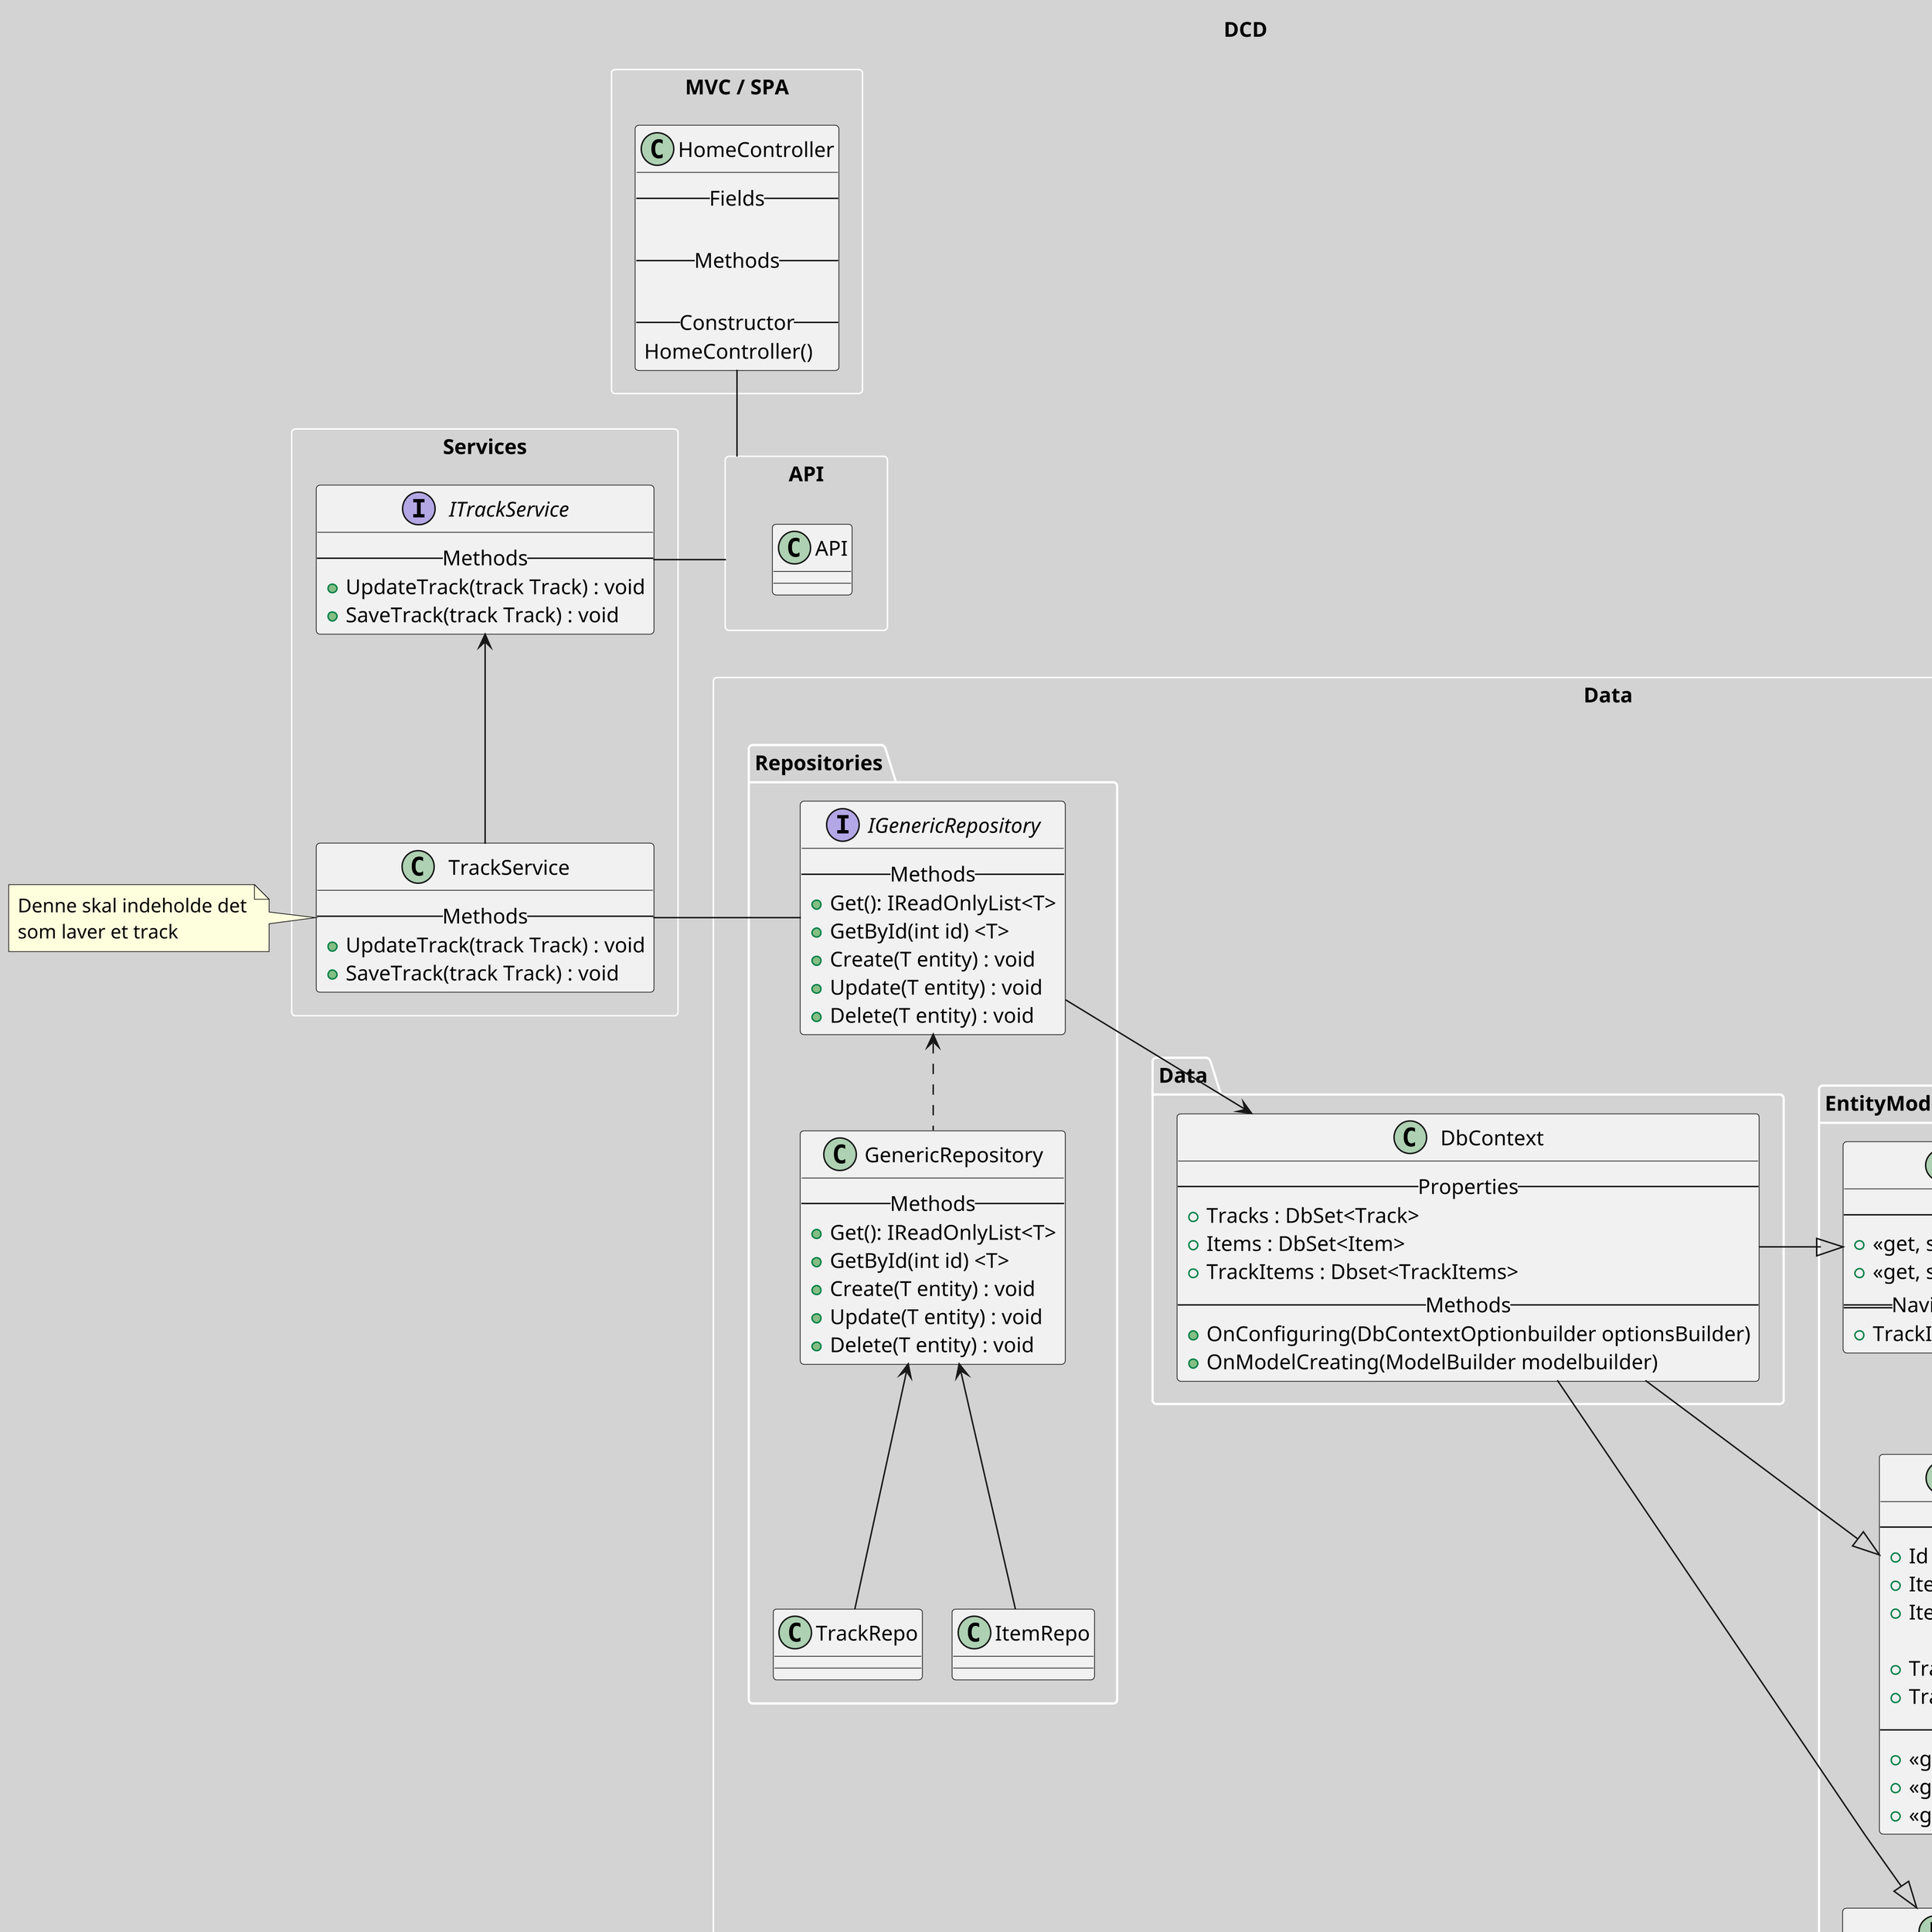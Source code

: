 @startuml DCDv2
title DCD
skinparam nodesep 20
skinparam ranksep 50
skinparam linetype polyline
skinparam dpi 300
skinparam ComponentBorderThickness 0
skinparam BackgroundColor lightgrey
skinparam ComponentBackgroundColor white
skinparam ComponentBorderColor white
skinparam PackageBorderColor white
rectangle "MVC / SPA" as front{
    class HomeController{
        -- Fields --

        -- Methods --
        
        --Constructor--
        HomeController()
    }
}
rectangle API{
    class API{}
}

rectangle Services{
    interface ITrackService{
        -- Methods --
        + UpdateTrack(track Track) : void
        + SaveTrack(track Track) : void
    }

    class TrackService{
        -- Methods --
        + UpdateTrack(track Track) : void
        + SaveTrack(track Track) : void
    }
}
rectangle "Data" as models{
    package EntityModels{
        abstract class BaseEntity{
            -- Properties --
            + {abstract}<<abstract>> Id : int
            + {abstract}<<abstract>> Name : string
        }
        entity Track<Bane>{
            -- Properties --
            + <<get, set>> Height : float
            + <<get, set>> Width : float
            ==Navigation Properties==
            + TrackItems : TrackItem[0..*]
        }
        entity TrackItem{
            -- Fields --
            + Id : int
            + Item? : Item
            + ItemId : int

            + Track? :  track
            + TrackId : int
            -- Payload --
            + <<get, set>> X : float
            + <<get, set>> Y : float
            + <<get, set>> Order : int
        }
        entity Item<Bane Element>{
            -- Properties --
            + <<get, set>> Category : Category
            + <<get, set>> Description : string
            + <<get, set>> Image : string
            + <<get, set>> Placement : Placement
            + <<get, set>> Difficulty : string
            ==Navigation Properties==
            + TrackItems : TrackItems[0..*]
        }
    }
    package Data{
        class "DbContext"{
            --Properties--
            + Tracks : DbSet<Track>
            + Items : DbSet<Item>
            + TrackItems : Dbset<TrackItems>
            --Methods--
            + OnConfiguring(DbContextOptionbuilder optionsBuilder)
            + OnModelCreating(ModelBuilder modelbuilder)
        }
    }
    package Repositories{
        class "GenericRepository"{
            --Methods--
            + Get(): IReadOnlyList<T>
            + GetById(int id) <T>
            + Create(T entity) : void
            + Update(T entity) : void
            + Delete(T entity) : void
        }

        interface "IGenericRepository"{
            --Methods--
            + Get(): IReadOnlyList<T>
            + GetById(int id) <T>
            + Create(T entity) : void
            + Update(T entity) : void
            + Delete(T entity) : void
        }
        
        class "ItemRepo"{

        }
        class "TrackRepo"{

        }
        
    }
    
}

note left of TrackService : Denne skal indeholde det\nsom laver et track 

IGenericRepository  <.. GenericRepository
IGenericRepository --> DbContext
GenericRepository <-- ItemRepo
GenericRepository <-- TrackRepo
HomeController -down- API
ITrackService - API
ITrackService <-- TrackService
IGenericRepository - TrackService 
BaseEntity  <- Track
BaseEntity <- Item
Track <|--|> TrackItem
TrackItem <|--|> Item
DbContext -|> Track
DbContext -|> TrackItem
DbContext -|> Item

@enduml